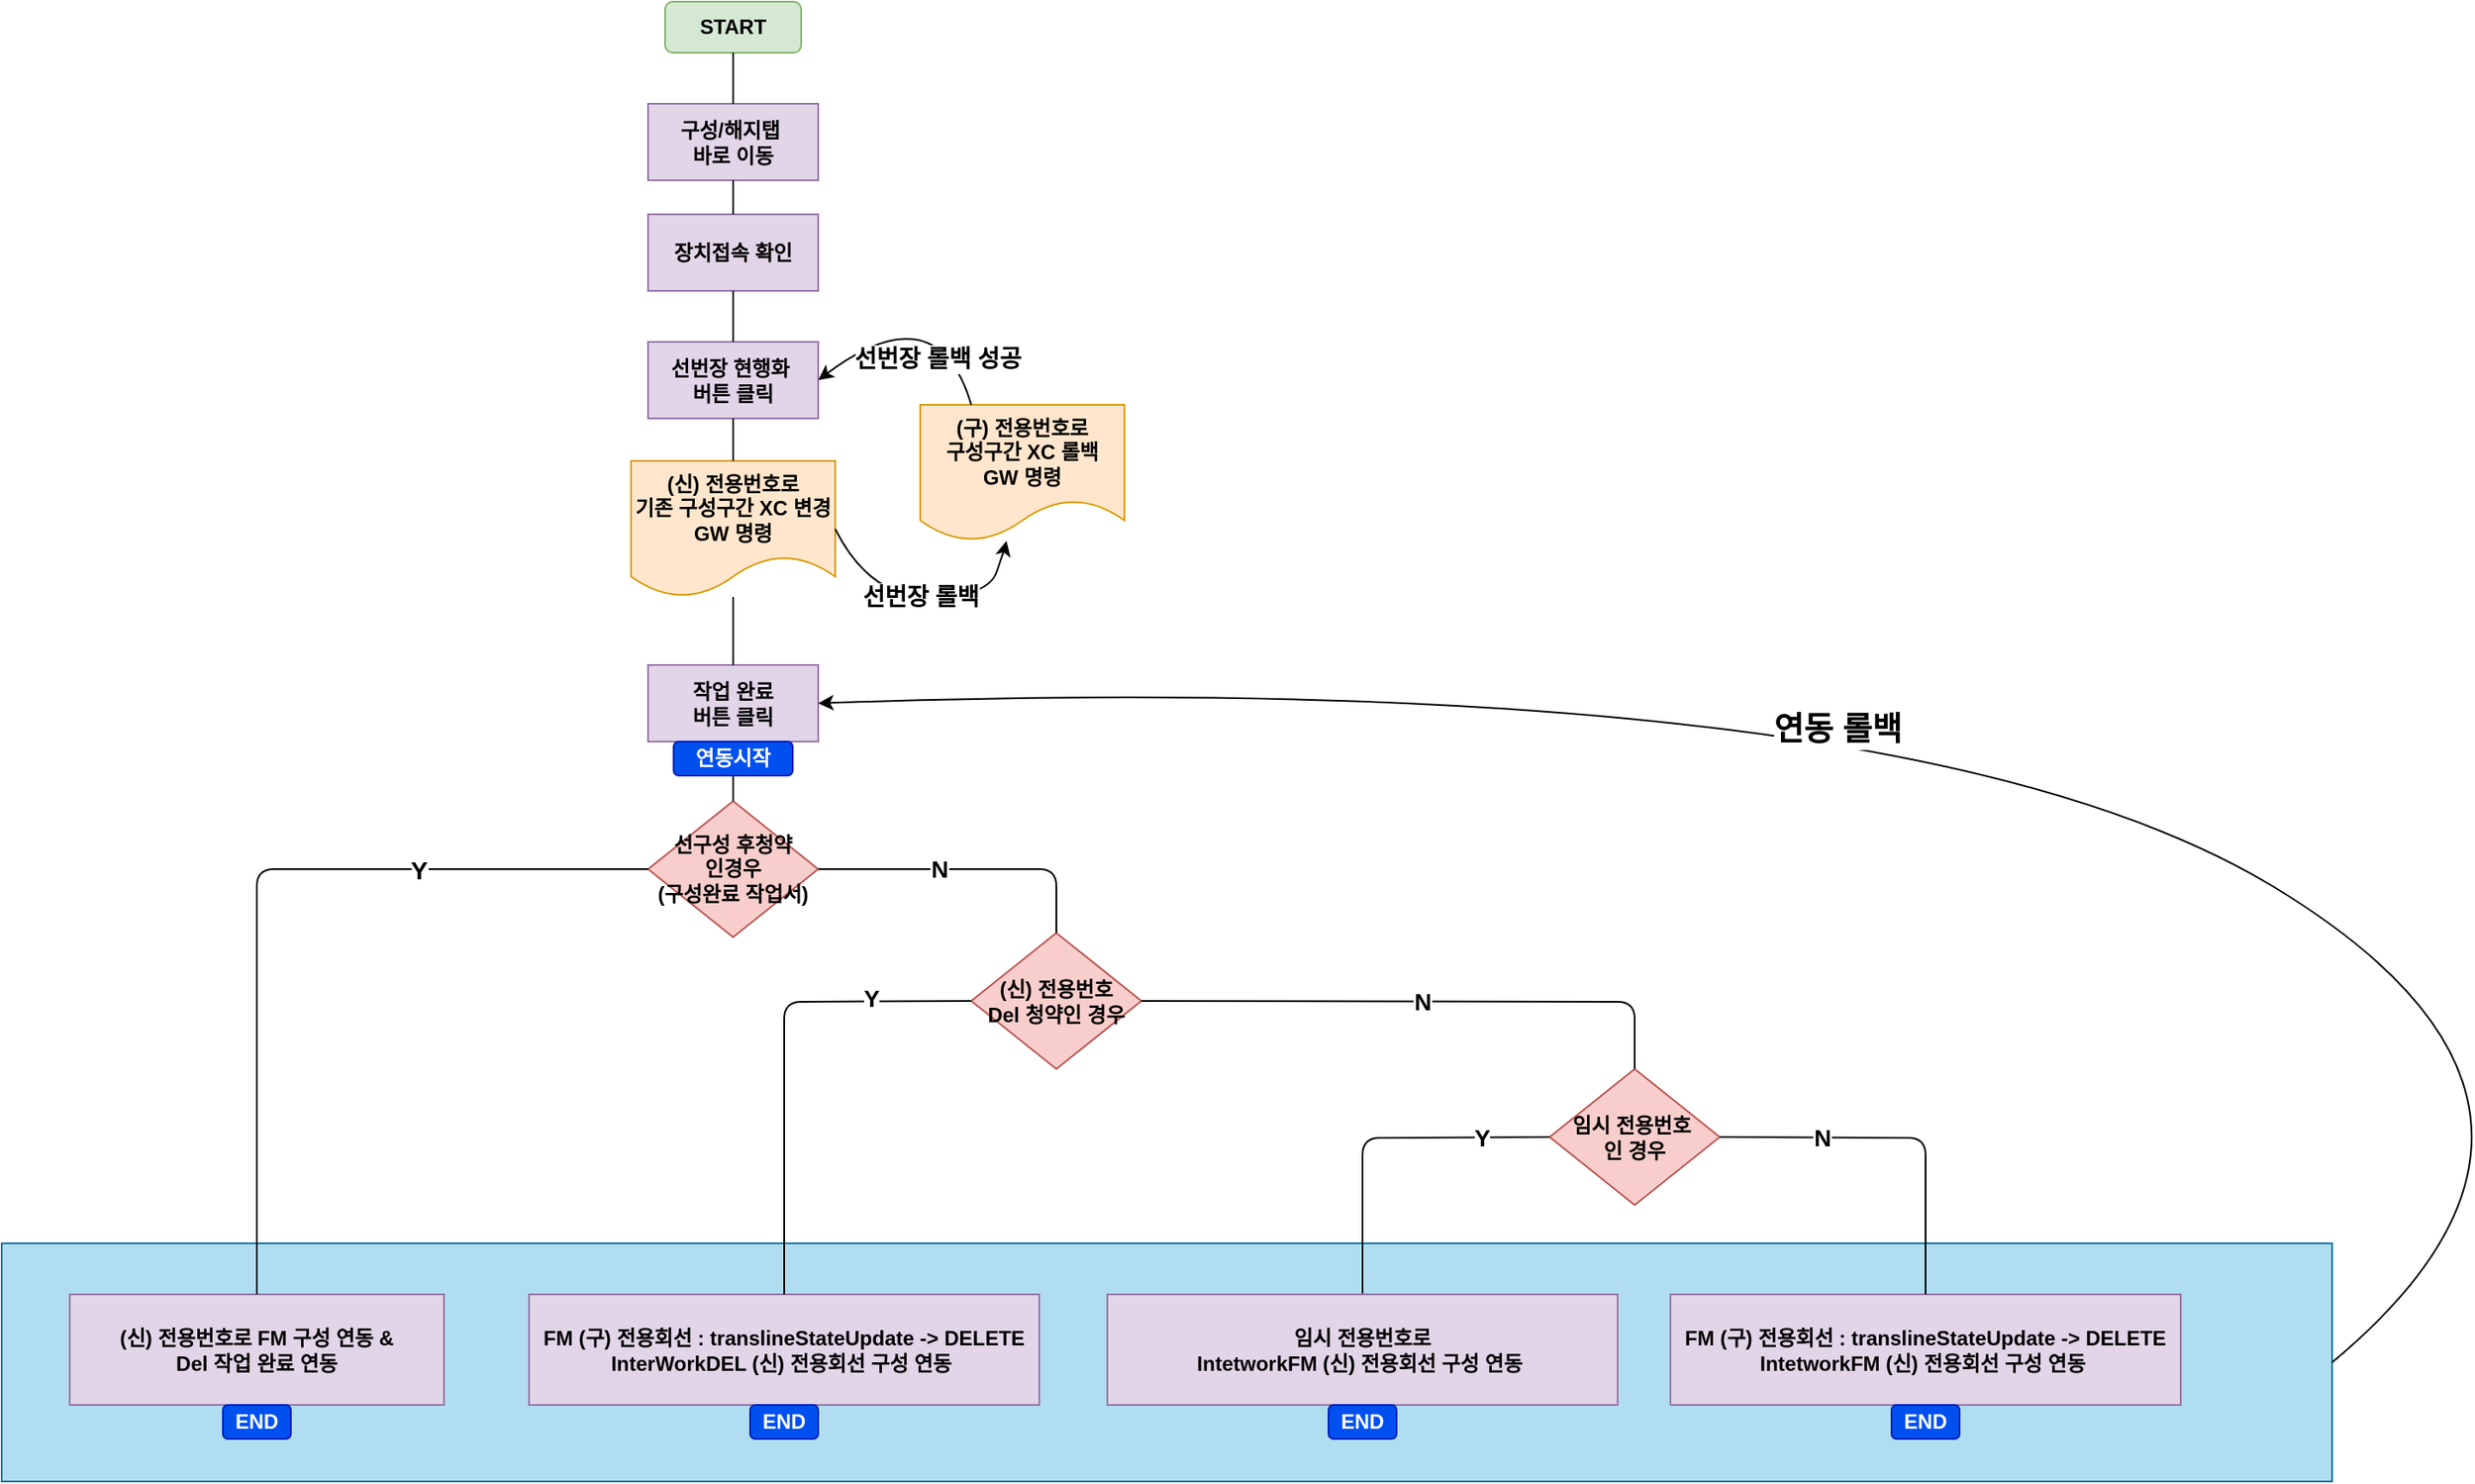 <mxfile version="13.6.2" type="github">
  <diagram id="IaiarV4zrtLxRmWvXDIx" name="Page-1">
    <mxGraphModel dx="2858" dy="1089" grid="1" gridSize="10" guides="1" tooltips="1" connect="1" arrows="1" fold="1" page="1" pageScale="1" pageWidth="827" pageHeight="1169" math="0" shadow="0">
      <root>
        <mxCell id="0" />
        <mxCell id="1" parent="0" />
        <mxCell id="ohzYLanDduz3XCmgsV_s-17" value="" style="rounded=0;whiteSpace=wrap;html=1;fontSize=14;verticalAlign=top;fillColor=#b1ddf0;strokeColor=#10739e;" vertex="1" parent="1">
          <mxGeometry x="-40" y="760" width="1370" height="140" as="geometry" />
        </mxCell>
        <mxCell id="4EMHORrEHme-lxzbdlqC-1" value="START" style="rounded=1;whiteSpace=wrap;html=1;fillColor=#d5e8d4;strokeColor=#82b366;fontStyle=1" parent="1" vertex="1">
          <mxGeometry x="350" y="30" width="80" height="30" as="geometry" />
        </mxCell>
        <mxCell id="4EMHORrEHme-lxzbdlqC-2" value="구성/해지탭&amp;nbsp;&lt;br&gt;바로 이동" style="rounded=0;whiteSpace=wrap;html=1;fillColor=#e1d5e7;strokeColor=#9673a6;fontStyle=1" parent="1" vertex="1">
          <mxGeometry x="340" y="90" width="100" height="45" as="geometry" />
        </mxCell>
        <mxCell id="4EMHORrEHme-lxzbdlqC-4" value="선번장 현행화&amp;nbsp;&lt;br&gt;버튼 클릭" style="rounded=0;whiteSpace=wrap;html=1;fillColor=#e1d5e7;strokeColor=#9673a6;fontStyle=1" parent="1" vertex="1">
          <mxGeometry x="340" y="230" width="100" height="45" as="geometry" />
        </mxCell>
        <mxCell id="4EMHORrEHme-lxzbdlqC-5" value="(신) 전용번호로&lt;br&gt;기존 구성구간 XC 변경 GW 명령" style="shape=document;whiteSpace=wrap;html=1;boundedLbl=1;fillColor=#ffe6cc;strokeColor=#d79b00;fontStyle=1" parent="1" vertex="1">
          <mxGeometry x="330" y="300" width="120" height="80" as="geometry" />
        </mxCell>
        <mxCell id="4EMHORrEHme-lxzbdlqC-7" value="작업 완료&lt;br&gt;버튼 클릭" style="rounded=0;whiteSpace=wrap;html=1;fillColor=#e1d5e7;strokeColor=#9673a6;fontStyle=1" parent="1" vertex="1">
          <mxGeometry x="340" y="420" width="100" height="45" as="geometry" />
        </mxCell>
        <mxCell id="4EMHORrEHme-lxzbdlqC-8" value="장치접속 확인" style="rounded=0;whiteSpace=wrap;html=1;fillColor=#e1d5e7;strokeColor=#9673a6;fontStyle=1" parent="1" vertex="1">
          <mxGeometry x="340" y="155" width="100" height="45" as="geometry" />
        </mxCell>
        <mxCell id="4EMHORrEHme-lxzbdlqC-9" value="선구성 후청약&lt;br&gt;인경우&lt;br&gt;(구성완료 작업서)" style="rhombus;whiteSpace=wrap;html=1;fillColor=#f8cecc;strokeColor=#b85450;fontStyle=1" parent="1" vertex="1">
          <mxGeometry x="340" y="500" width="100" height="80" as="geometry" />
        </mxCell>
        <mxCell id="4EMHORrEHme-lxzbdlqC-10" value="FM (구) 전용회선 : translineStateUpdate -&amp;gt; DELETE&lt;br&gt;InterWorkDEL (신) 전용회선 구성 연동&amp;nbsp;" style="rounded=0;whiteSpace=wrap;html=1;fillColor=#e1d5e7;strokeColor=#9673a6;fontStyle=1" parent="1" vertex="1">
          <mxGeometry x="270" y="790" width="300" height="65" as="geometry" />
        </mxCell>
        <mxCell id="4EMHORrEHme-lxzbdlqC-11" value="(신) 전용번호로 FM 구성 연동 &amp;amp;&lt;br&gt;Del 작업 완료 연동&lt;br&gt;" style="rounded=0;whiteSpace=wrap;html=1;fillColor=#e1d5e7;strokeColor=#9673a6;fontStyle=1" parent="1" vertex="1">
          <mxGeometry y="790" width="220" height="65" as="geometry" />
        </mxCell>
        <mxCell id="4EMHORrEHme-lxzbdlqC-12" value="(신) 전용번호&lt;br&gt;Del 청약인 경우" style="rhombus;whiteSpace=wrap;html=1;fillColor=#f8cecc;strokeColor=#b85450;fontStyle=1" parent="1" vertex="1">
          <mxGeometry x="530" y="577.5" width="100" height="80" as="geometry" />
        </mxCell>
        <mxCell id="4EMHORrEHme-lxzbdlqC-13" value="Y" style="endArrow=none;html=1;entryX=0;entryY=0.5;entryDx=0;entryDy=0;exitX=0.5;exitY=0;exitDx=0;exitDy=0;fontStyle=1;fontSize=15;" parent="1" source="4EMHORrEHme-lxzbdlqC-11" target="4EMHORrEHme-lxzbdlqC-9" edge="1">
          <mxGeometry x="0.436" width="50" height="50" relative="1" as="geometry">
            <mxPoint x="390" y="570" as="sourcePoint" />
            <mxPoint x="440" y="520" as="targetPoint" />
            <Array as="points">
              <mxPoint x="110" y="540" />
            </Array>
            <mxPoint as="offset" />
          </mxGeometry>
        </mxCell>
        <mxCell id="4EMHORrEHme-lxzbdlqC-14" value="N" style="endArrow=none;html=1;entryX=1;entryY=0.5;entryDx=0;entryDy=0;exitX=0.5;exitY=0;exitDx=0;exitDy=0;fontSize=14;fontStyle=1" parent="1" source="4EMHORrEHme-lxzbdlqC-12" target="4EMHORrEHme-lxzbdlqC-9" edge="1">
          <mxGeometry x="0.209" width="50" height="50" relative="1" as="geometry">
            <mxPoint x="390" y="570" as="sourcePoint" />
            <mxPoint x="440" y="520" as="targetPoint" />
            <Array as="points">
              <mxPoint x="580" y="540" />
            </Array>
            <mxPoint x="1" as="offset" />
          </mxGeometry>
        </mxCell>
        <mxCell id="4EMHORrEHme-lxzbdlqC-15" value="" style="endArrow=none;html=1;entryX=0;entryY=0.5;entryDx=0;entryDy=0;exitX=0.5;exitY=0;exitDx=0;exitDy=0;fontSize=14;fontStyle=1" parent="1" source="4EMHORrEHme-lxzbdlqC-10" target="4EMHORrEHme-lxzbdlqC-12" edge="1">
          <mxGeometry width="50" height="50" relative="1" as="geometry">
            <mxPoint x="340" y="770" as="sourcePoint" />
            <mxPoint x="390" y="720" as="targetPoint" />
            <Array as="points">
              <mxPoint x="420" y="618" />
            </Array>
          </mxGeometry>
        </mxCell>
        <mxCell id="4EMHORrEHme-lxzbdlqC-24" value="Y" style="edgeLabel;html=1;align=center;verticalAlign=middle;resizable=0;points=[];fontSize=14;fontStyle=1" parent="4EMHORrEHme-lxzbdlqC-15" vertex="1" connectable="0">
          <mxGeometry x="0.583" y="2" relative="1" as="geometry">
            <mxPoint as="offset" />
          </mxGeometry>
        </mxCell>
        <mxCell id="4EMHORrEHme-lxzbdlqC-16" value="FM (구) 전용회선 : translineStateUpdate -&amp;gt; DELETE&lt;br&gt;IntetworkFM (신) 전용회선 구성 연동&amp;nbsp;" style="rounded=0;whiteSpace=wrap;html=1;fillColor=#e1d5e7;strokeColor=#9673a6;fontStyle=1" parent="1" vertex="1">
          <mxGeometry x="941" y="790" width="300" height="65" as="geometry" />
        </mxCell>
        <mxCell id="4EMHORrEHme-lxzbdlqC-18" value="" style="endArrow=none;html=1;entryX=0.5;entryY=1;entryDx=0;entryDy=0;exitX=0.5;exitY=0;exitDx=0;exitDy=0;fontStyle=1" parent="1" source="4EMHORrEHme-lxzbdlqC-2" target="4EMHORrEHme-lxzbdlqC-1" edge="1">
          <mxGeometry width="50" height="50" relative="1" as="geometry">
            <mxPoint x="240" y="250" as="sourcePoint" />
            <mxPoint x="290" y="200" as="targetPoint" />
          </mxGeometry>
        </mxCell>
        <mxCell id="4EMHORrEHme-lxzbdlqC-19" value="" style="endArrow=none;html=1;entryX=0.5;entryY=1;entryDx=0;entryDy=0;exitX=0.5;exitY=0;exitDx=0;exitDy=0;fontStyle=1" parent="1" source="4EMHORrEHme-lxzbdlqC-8" target="4EMHORrEHme-lxzbdlqC-2" edge="1">
          <mxGeometry width="50" height="50" relative="1" as="geometry">
            <mxPoint x="240" y="250" as="sourcePoint" />
            <mxPoint x="290" y="200" as="targetPoint" />
          </mxGeometry>
        </mxCell>
        <mxCell id="4EMHORrEHme-lxzbdlqC-20" value="" style="endArrow=none;html=1;entryX=0.5;entryY=1;entryDx=0;entryDy=0;exitX=0.5;exitY=0;exitDx=0;exitDy=0;fontStyle=1" parent="1" source="4EMHORrEHme-lxzbdlqC-4" target="4EMHORrEHme-lxzbdlqC-8" edge="1">
          <mxGeometry width="50" height="50" relative="1" as="geometry">
            <mxPoint x="240" y="250" as="sourcePoint" />
            <mxPoint x="290" y="200" as="targetPoint" />
          </mxGeometry>
        </mxCell>
        <mxCell id="4EMHORrEHme-lxzbdlqC-21" value="" style="endArrow=none;html=1;entryX=0.5;entryY=1;entryDx=0;entryDy=0;fontStyle=1" parent="1" source="4EMHORrEHme-lxzbdlqC-5" target="4EMHORrEHme-lxzbdlqC-4" edge="1">
          <mxGeometry width="50" height="50" relative="1" as="geometry">
            <mxPoint x="240" y="450" as="sourcePoint" />
            <mxPoint x="290" y="400" as="targetPoint" />
          </mxGeometry>
        </mxCell>
        <mxCell id="4EMHORrEHme-lxzbdlqC-22" value="" style="endArrow=none;html=1;entryX=0.5;entryY=0;entryDx=0;entryDy=0;fontStyle=1" parent="1" source="4EMHORrEHme-lxzbdlqC-5" target="4EMHORrEHme-lxzbdlqC-7" edge="1">
          <mxGeometry width="50" height="50" relative="1" as="geometry">
            <mxPoint x="240" y="450" as="sourcePoint" />
            <mxPoint x="290" y="400" as="targetPoint" />
          </mxGeometry>
        </mxCell>
        <mxCell id="4EMHORrEHme-lxzbdlqC-23" value="" style="endArrow=none;html=1;entryX=0.5;entryY=1;entryDx=0;entryDy=0;exitX=0.5;exitY=0;exitDx=0;exitDy=0;fontStyle=1" parent="1" source="4EMHORrEHme-lxzbdlqC-9" target="4EMHORrEHme-lxzbdlqC-7" edge="1">
          <mxGeometry width="50" height="50" relative="1" as="geometry">
            <mxPoint x="240" y="550" as="sourcePoint" />
            <mxPoint x="290" y="500" as="targetPoint" />
          </mxGeometry>
        </mxCell>
        <mxCell id="4EMHORrEHme-lxzbdlqC-25" value="END" style="rounded=1;whiteSpace=wrap;html=1;fillColor=#0050ef;strokeColor=#001DBC;fontColor=#ffffff;fontStyle=1" parent="1" vertex="1">
          <mxGeometry x="90" y="855" width="40" height="20" as="geometry" />
        </mxCell>
        <mxCell id="4EMHORrEHme-lxzbdlqC-26" value="END" style="rounded=1;whiteSpace=wrap;html=1;fillColor=#0050ef;strokeColor=#001DBC;fontColor=#ffffff;fontStyle=1" parent="1" vertex="1">
          <mxGeometry x="400" y="855" width="40" height="20" as="geometry" />
        </mxCell>
        <mxCell id="4EMHORrEHme-lxzbdlqC-27" value="END" style="rounded=1;whiteSpace=wrap;html=1;fillColor=#0050ef;strokeColor=#001DBC;fontColor=#ffffff;fontStyle=1" parent="1" vertex="1">
          <mxGeometry x="1071" y="855" width="40" height="20" as="geometry" />
        </mxCell>
        <mxCell id="SZAGpQV5Ku6kyoJLEka8-1" value="연동시작" style="rounded=1;whiteSpace=wrap;html=1;fillColor=#0050ef;strokeColor=#001DBC;fontColor=#ffffff;fontStyle=1" parent="1" vertex="1">
          <mxGeometry x="355" y="465" width="70" height="20" as="geometry" />
        </mxCell>
        <mxCell id="ohzYLanDduz3XCmgsV_s-1" value="임시 전용번호&amp;nbsp;&lt;br&gt;인 경우" style="rhombus;whiteSpace=wrap;html=1;fillColor=#f8cecc;strokeColor=#b85450;fontStyle=1" vertex="1" parent="1">
          <mxGeometry x="870" y="657.5" width="100" height="80" as="geometry" />
        </mxCell>
        <mxCell id="ohzYLanDduz3XCmgsV_s-2" value="N" style="endArrow=none;html=1;entryX=1;entryY=0.5;entryDx=0;entryDy=0;exitX=0.5;exitY=0;exitDx=0;exitDy=0;fontStyle=1;fontSize=14;" edge="1" parent="1" source="ohzYLanDduz3XCmgsV_s-1" target="4EMHORrEHme-lxzbdlqC-12">
          <mxGeometry width="50" height="50" relative="1" as="geometry">
            <mxPoint x="440" y="620" as="sourcePoint" />
            <mxPoint x="490" y="570" as="targetPoint" />
            <Array as="points">
              <mxPoint x="920" y="618" />
            </Array>
          </mxGeometry>
        </mxCell>
        <mxCell id="ohzYLanDduz3XCmgsV_s-3" value="Y" style="endArrow=none;html=1;entryX=0;entryY=0.5;entryDx=0;entryDy=0;exitX=0.5;exitY=0;exitDx=0;exitDy=0;fontStyle=1;fontSize=14;" edge="1" parent="1" source="ohzYLanDduz3XCmgsV_s-5" target="ohzYLanDduz3XCmgsV_s-1">
          <mxGeometry x="0.604" width="50" height="50" relative="1" as="geometry">
            <mxPoint x="710" y="698" as="sourcePoint" />
            <mxPoint x="490" y="670" as="targetPoint" />
            <Array as="points">
              <mxPoint x="760" y="698" />
            </Array>
            <mxPoint as="offset" />
          </mxGeometry>
        </mxCell>
        <mxCell id="ohzYLanDduz3XCmgsV_s-4" value="N" style="endArrow=none;html=1;entryX=1;entryY=0.5;entryDx=0;entryDy=0;exitX=0.5;exitY=0;exitDx=0;exitDy=0;fontSize=14;fontStyle=1" edge="1" parent="1" source="4EMHORrEHme-lxzbdlqC-16" target="ohzYLanDduz3XCmgsV_s-1">
          <mxGeometry x="0.437" width="50" height="50" relative="1" as="geometry">
            <mxPoint x="730" y="720" as="sourcePoint" />
            <mxPoint x="780" y="670" as="targetPoint" />
            <Array as="points">
              <mxPoint x="1091" y="698" />
            </Array>
            <mxPoint as="offset" />
          </mxGeometry>
        </mxCell>
        <mxCell id="ohzYLanDduz3XCmgsV_s-5" value="임시 전용번호로&lt;br&gt;IntetworkFM (신) 전용회선 구성 연동&amp;nbsp;" style="rounded=0;whiteSpace=wrap;html=1;fillColor=#e1d5e7;strokeColor=#9673a6;fontStyle=1" vertex="1" parent="1">
          <mxGeometry x="610" y="790" width="300" height="65" as="geometry" />
        </mxCell>
        <mxCell id="ohzYLanDduz3XCmgsV_s-6" value="END" style="rounded=1;whiteSpace=wrap;html=1;fillColor=#0050ef;strokeColor=#001DBC;fontColor=#ffffff;fontStyle=1" vertex="1" parent="1">
          <mxGeometry x="740" y="855" width="40" height="20" as="geometry" />
        </mxCell>
        <mxCell id="ohzYLanDduz3XCmgsV_s-8" value="(구) 전용번호로&lt;br&gt;구성구간 XC 롤백&lt;br&gt;GW 명령" style="shape=document;whiteSpace=wrap;html=1;boundedLbl=1;fillColor=#ffe6cc;strokeColor=#d79b00;fontStyle=1" vertex="1" parent="1">
          <mxGeometry x="500" y="267" width="120" height="80" as="geometry" />
        </mxCell>
        <mxCell id="ohzYLanDduz3XCmgsV_s-9" value="선번장 롤백" style="curved=1;endArrow=classic;html=1;fontSize=14;exitX=1;exitY=0.5;exitDx=0;exitDy=0;fontStyle=1" edge="1" parent="1" source="4EMHORrEHme-lxzbdlqC-5" target="ohzYLanDduz3XCmgsV_s-8">
          <mxGeometry width="50" height="50" relative="1" as="geometry">
            <mxPoint x="490" y="420" as="sourcePoint" />
            <mxPoint x="580" y="350" as="targetPoint" />
            <Array as="points">
              <mxPoint x="470" y="380" />
              <mxPoint x="540" y="380" />
              <mxPoint x="550" y="350" />
            </Array>
          </mxGeometry>
        </mxCell>
        <mxCell id="ohzYLanDduz3XCmgsV_s-11" value="선번장 롤백 성공" style="curved=1;endArrow=classic;html=1;fontSize=14;entryX=1;entryY=0.5;entryDx=0;entryDy=0;exitX=0.25;exitY=0;exitDx=0;exitDy=0;fontStyle=1" edge="1" parent="1" source="ohzYLanDduz3XCmgsV_s-8" target="4EMHORrEHme-lxzbdlqC-4">
          <mxGeometry x="-0.599" y="11" width="50" height="50" relative="1" as="geometry">
            <mxPoint x="520" y="210" as="sourcePoint" />
            <mxPoint x="570" y="160" as="targetPoint" />
            <Array as="points">
              <mxPoint x="510" y="200" />
            </Array>
            <mxPoint as="offset" />
          </mxGeometry>
        </mxCell>
        <mxCell id="ohzYLanDduz3XCmgsV_s-21" value="연동 롤백" style="curved=1;endArrow=classic;html=1;fontSize=19;entryX=1;entryY=0.5;entryDx=0;entryDy=0;exitX=1;exitY=0.5;exitDx=0;exitDy=0;fontStyle=1" edge="1" parent="1" source="ohzYLanDduz3XCmgsV_s-17" target="4EMHORrEHme-lxzbdlqC-7">
          <mxGeometry x="0.131" y="38" width="50" height="50" relative="1" as="geometry">
            <mxPoint x="1241" y="730" as="sourcePoint" />
            <mxPoint x="1330" y="632.5" as="targetPoint" />
            <Array as="points">
              <mxPoint x="1510" y="680" />
              <mxPoint x="1080" y="420" />
            </Array>
            <mxPoint y="-1" as="offset" />
          </mxGeometry>
        </mxCell>
      </root>
    </mxGraphModel>
  </diagram>
</mxfile>
